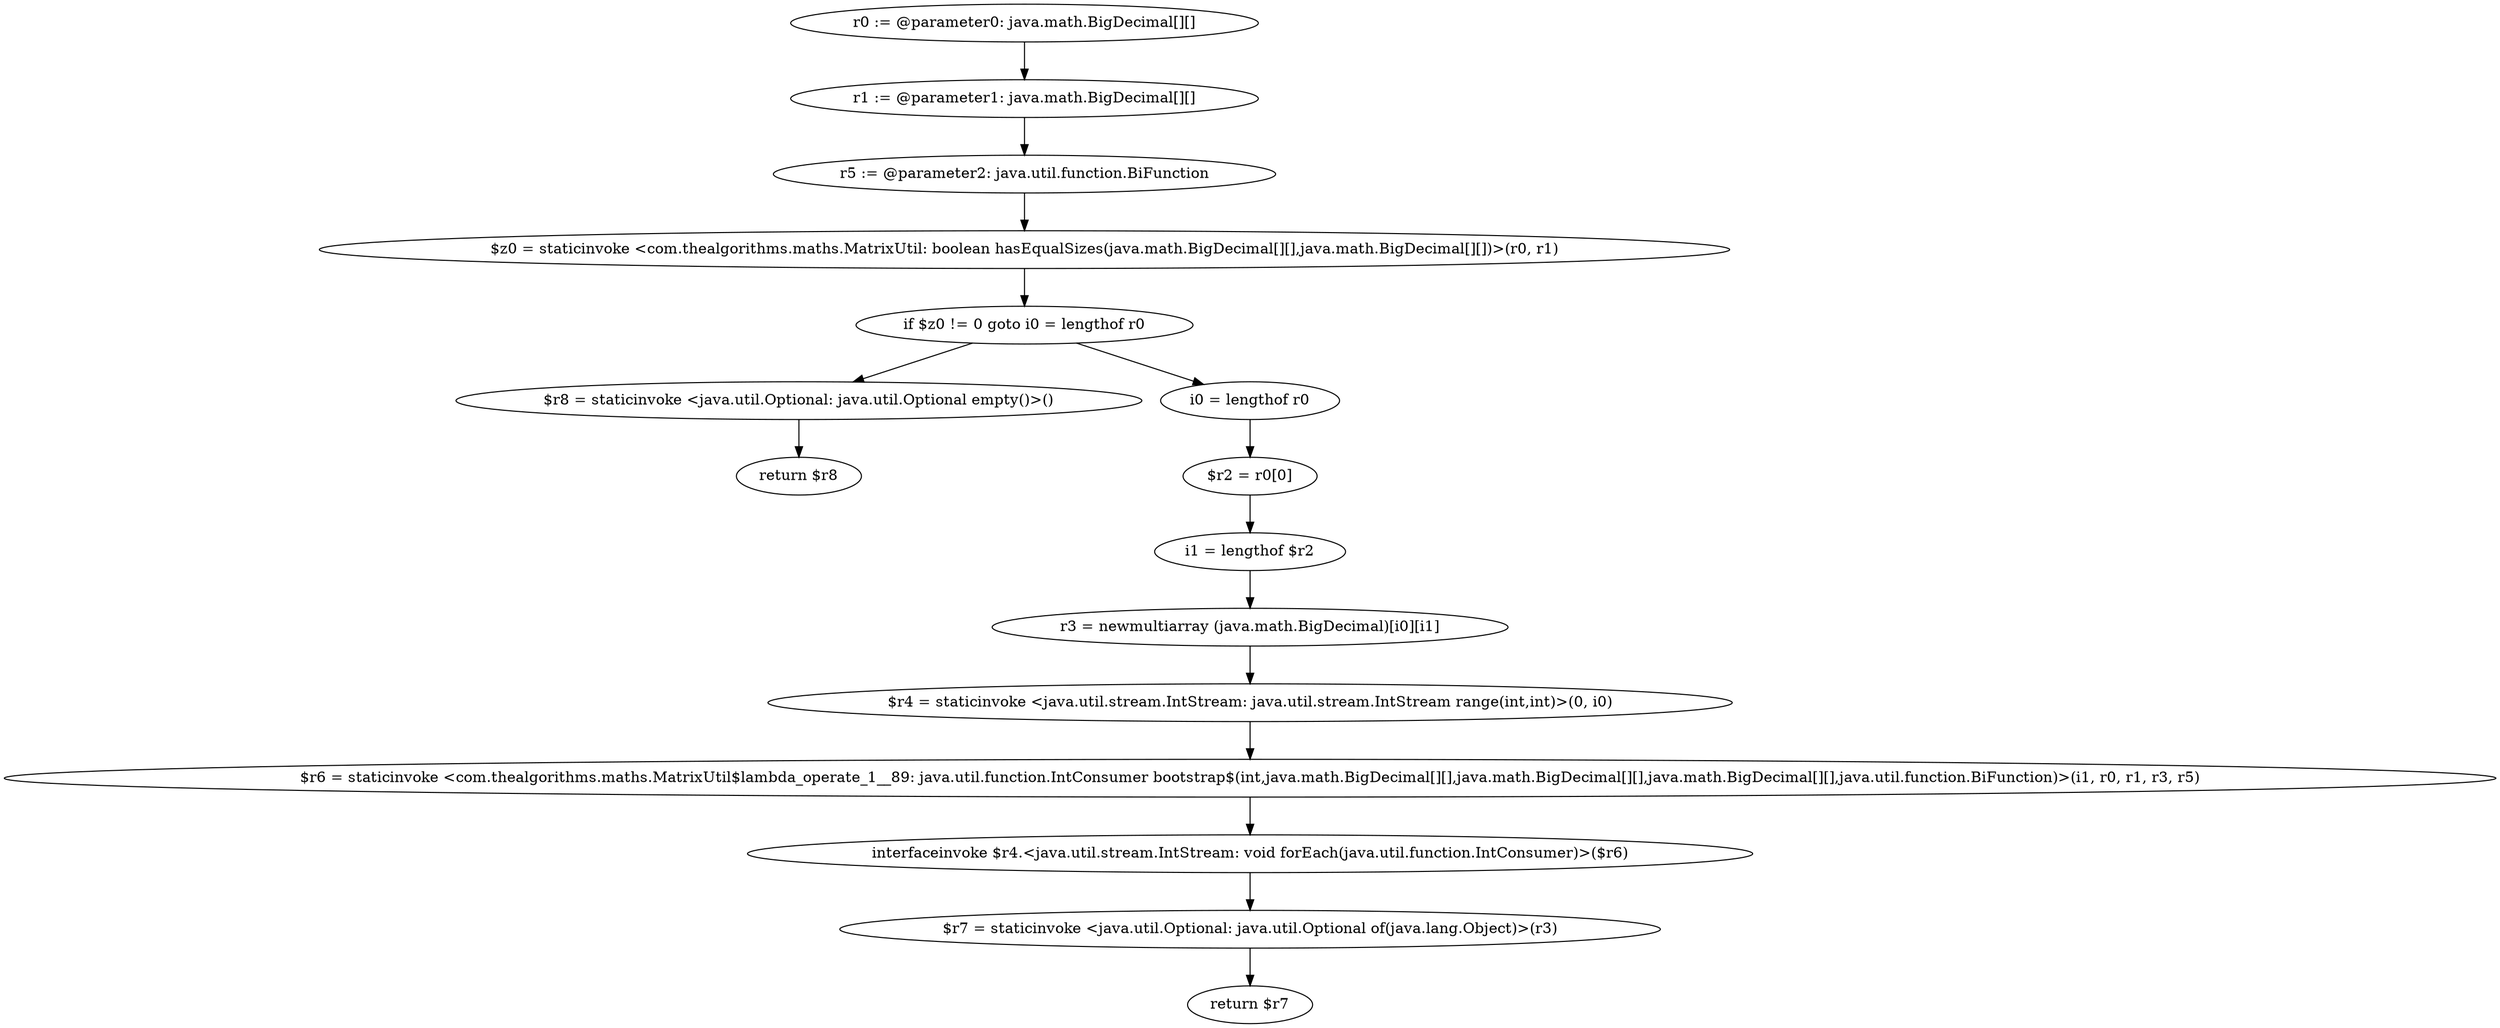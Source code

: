 digraph "unitGraph" {
    "r0 := @parameter0: java.math.BigDecimal[][]"
    "r1 := @parameter1: java.math.BigDecimal[][]"
    "r5 := @parameter2: java.util.function.BiFunction"
    "$z0 = staticinvoke <com.thealgorithms.maths.MatrixUtil: boolean hasEqualSizes(java.math.BigDecimal[][],java.math.BigDecimal[][])>(r0, r1)"
    "if $z0 != 0 goto i0 = lengthof r0"
    "$r8 = staticinvoke <java.util.Optional: java.util.Optional empty()>()"
    "return $r8"
    "i0 = lengthof r0"
    "$r2 = r0[0]"
    "i1 = lengthof $r2"
    "r3 = newmultiarray (java.math.BigDecimal)[i0][i1]"
    "$r4 = staticinvoke <java.util.stream.IntStream: java.util.stream.IntStream range(int,int)>(0, i0)"
    "$r6 = staticinvoke <com.thealgorithms.maths.MatrixUtil$lambda_operate_1__89: java.util.function.IntConsumer bootstrap$(int,java.math.BigDecimal[][],java.math.BigDecimal[][],java.math.BigDecimal[][],java.util.function.BiFunction)>(i1, r0, r1, r3, r5)"
    "interfaceinvoke $r4.<java.util.stream.IntStream: void forEach(java.util.function.IntConsumer)>($r6)"
    "$r7 = staticinvoke <java.util.Optional: java.util.Optional of(java.lang.Object)>(r3)"
    "return $r7"
    "r0 := @parameter0: java.math.BigDecimal[][]"->"r1 := @parameter1: java.math.BigDecimal[][]";
    "r1 := @parameter1: java.math.BigDecimal[][]"->"r5 := @parameter2: java.util.function.BiFunction";
    "r5 := @parameter2: java.util.function.BiFunction"->"$z0 = staticinvoke <com.thealgorithms.maths.MatrixUtil: boolean hasEqualSizes(java.math.BigDecimal[][],java.math.BigDecimal[][])>(r0, r1)";
    "$z0 = staticinvoke <com.thealgorithms.maths.MatrixUtil: boolean hasEqualSizes(java.math.BigDecimal[][],java.math.BigDecimal[][])>(r0, r1)"->"if $z0 != 0 goto i0 = lengthof r0";
    "if $z0 != 0 goto i0 = lengthof r0"->"$r8 = staticinvoke <java.util.Optional: java.util.Optional empty()>()";
    "if $z0 != 0 goto i0 = lengthof r0"->"i0 = lengthof r0";
    "$r8 = staticinvoke <java.util.Optional: java.util.Optional empty()>()"->"return $r8";
    "i0 = lengthof r0"->"$r2 = r0[0]";
    "$r2 = r0[0]"->"i1 = lengthof $r2";
    "i1 = lengthof $r2"->"r3 = newmultiarray (java.math.BigDecimal)[i0][i1]";
    "r3 = newmultiarray (java.math.BigDecimal)[i0][i1]"->"$r4 = staticinvoke <java.util.stream.IntStream: java.util.stream.IntStream range(int,int)>(0, i0)";
    "$r4 = staticinvoke <java.util.stream.IntStream: java.util.stream.IntStream range(int,int)>(0, i0)"->"$r6 = staticinvoke <com.thealgorithms.maths.MatrixUtil$lambda_operate_1__89: java.util.function.IntConsumer bootstrap$(int,java.math.BigDecimal[][],java.math.BigDecimal[][],java.math.BigDecimal[][],java.util.function.BiFunction)>(i1, r0, r1, r3, r5)";
    "$r6 = staticinvoke <com.thealgorithms.maths.MatrixUtil$lambda_operate_1__89: java.util.function.IntConsumer bootstrap$(int,java.math.BigDecimal[][],java.math.BigDecimal[][],java.math.BigDecimal[][],java.util.function.BiFunction)>(i1, r0, r1, r3, r5)"->"interfaceinvoke $r4.<java.util.stream.IntStream: void forEach(java.util.function.IntConsumer)>($r6)";
    "interfaceinvoke $r4.<java.util.stream.IntStream: void forEach(java.util.function.IntConsumer)>($r6)"->"$r7 = staticinvoke <java.util.Optional: java.util.Optional of(java.lang.Object)>(r3)";
    "$r7 = staticinvoke <java.util.Optional: java.util.Optional of(java.lang.Object)>(r3)"->"return $r7";
}
